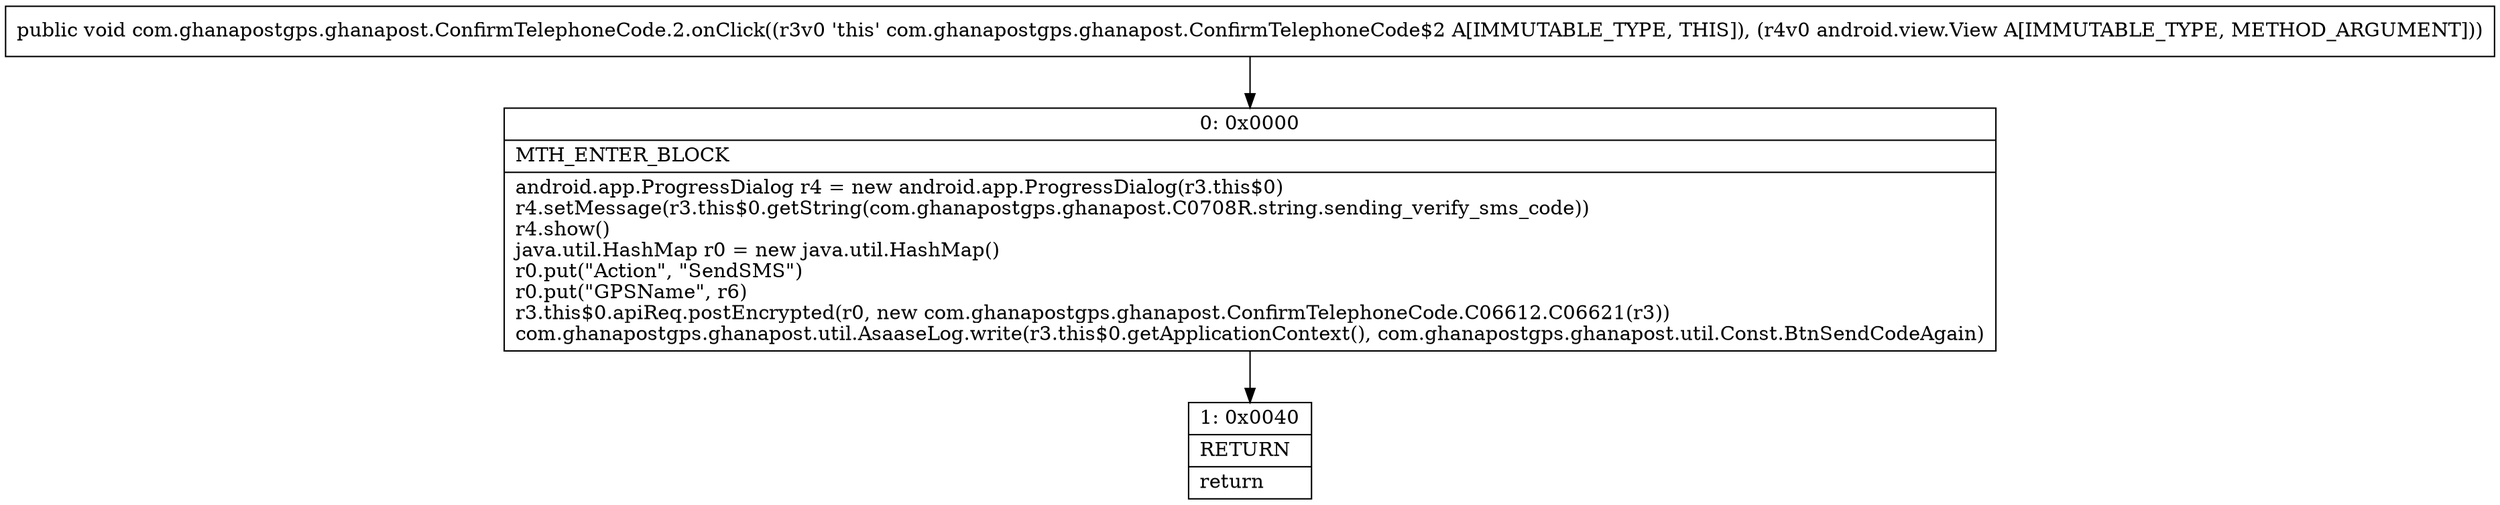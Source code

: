 digraph "CFG forcom.ghanapostgps.ghanapost.ConfirmTelephoneCode.2.onClick(Landroid\/view\/View;)V" {
Node_0 [shape=record,label="{0\:\ 0x0000|MTH_ENTER_BLOCK\l|android.app.ProgressDialog r4 = new android.app.ProgressDialog(r3.this$0)\lr4.setMessage(r3.this$0.getString(com.ghanapostgps.ghanapost.C0708R.string.sending_verify_sms_code))\lr4.show()\ljava.util.HashMap r0 = new java.util.HashMap()\lr0.put(\"Action\", \"SendSMS\")\lr0.put(\"GPSName\", r6)\lr3.this$0.apiReq.postEncrypted(r0, new com.ghanapostgps.ghanapost.ConfirmTelephoneCode.C06612.C06621(r3))\lcom.ghanapostgps.ghanapost.util.AsaaseLog.write(r3.this$0.getApplicationContext(), com.ghanapostgps.ghanapost.util.Const.BtnSendCodeAgain)\l}"];
Node_1 [shape=record,label="{1\:\ 0x0040|RETURN\l|return\l}"];
MethodNode[shape=record,label="{public void com.ghanapostgps.ghanapost.ConfirmTelephoneCode.2.onClick((r3v0 'this' com.ghanapostgps.ghanapost.ConfirmTelephoneCode$2 A[IMMUTABLE_TYPE, THIS]), (r4v0 android.view.View A[IMMUTABLE_TYPE, METHOD_ARGUMENT])) }"];
MethodNode -> Node_0;
Node_0 -> Node_1;
}

